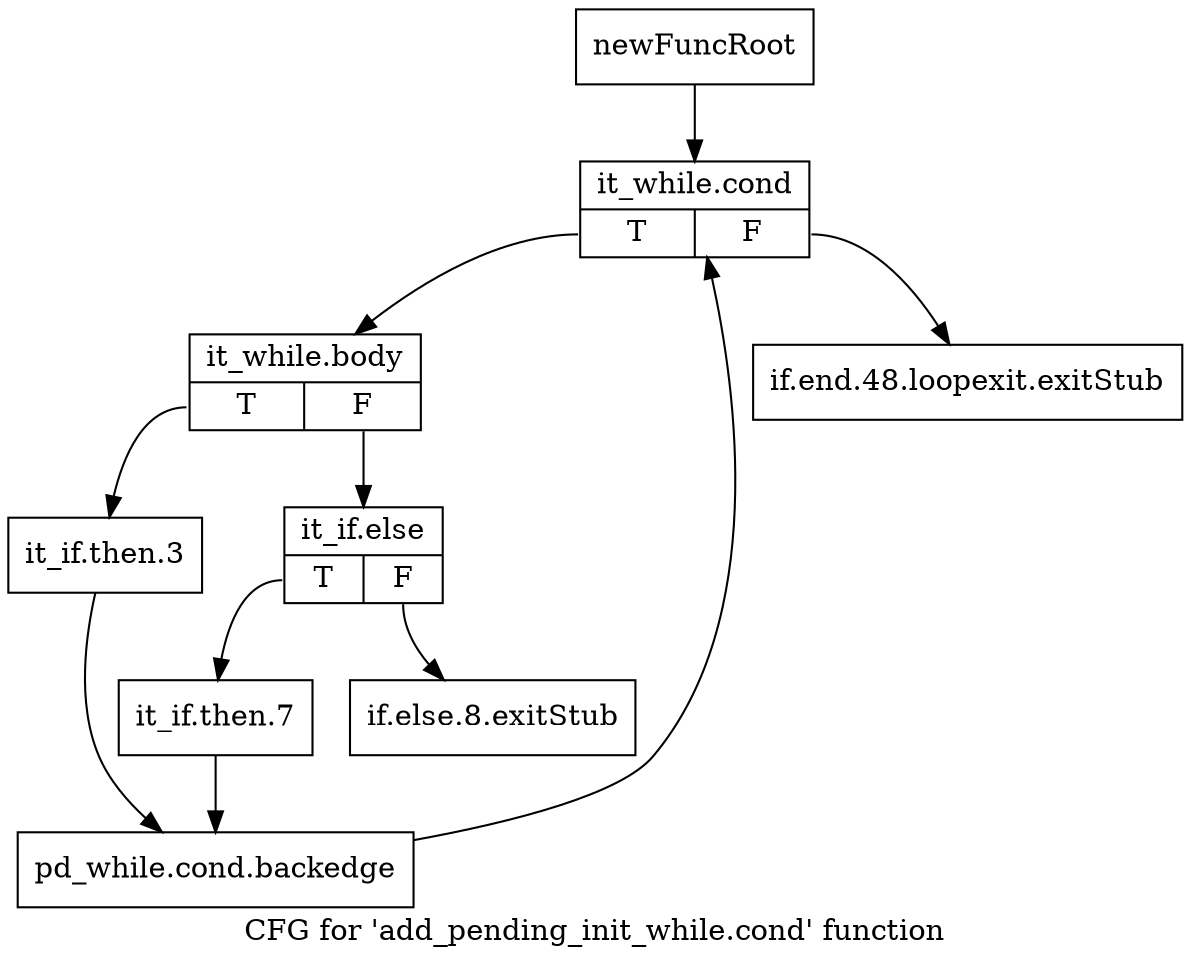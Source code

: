 digraph "CFG for 'add_pending_init_while.cond' function" {
	label="CFG for 'add_pending_init_while.cond' function";

	Node0xa106e30 [shape=record,label="{newFuncRoot}"];
	Node0xa106e30 -> Node0xa107350;
	Node0xa106e80 [shape=record,label="{if.end.48.loopexit.exitStub}"];
	Node0xa106ed0 [shape=record,label="{if.else.8.exitStub}"];
	Node0xa107350 [shape=record,label="{it_while.cond|{<s0>T|<s1>F}}"];
	Node0xa107350:s0 -> Node0xa1073a0;
	Node0xa107350:s1 -> Node0xa106e80;
	Node0xa1073a0 [shape=record,label="{it_while.body|{<s0>T|<s1>F}}"];
	Node0xa1073a0:s0 -> Node0xa107490;
	Node0xa1073a0:s1 -> Node0xa1073f0;
	Node0xa1073f0 [shape=record,label="{it_if.else|{<s0>T|<s1>F}}"];
	Node0xa1073f0:s0 -> Node0xa107440;
	Node0xa1073f0:s1 -> Node0xa106ed0;
	Node0xa107440 [shape=record,label="{it_if.then.7}"];
	Node0xa107440 -> Node0xa1074e0;
	Node0xa107490 [shape=record,label="{it_if.then.3}"];
	Node0xa107490 -> Node0xa1074e0;
	Node0xa1074e0 [shape=record,label="{pd_while.cond.backedge}"];
	Node0xa1074e0 -> Node0xa107350;
}
